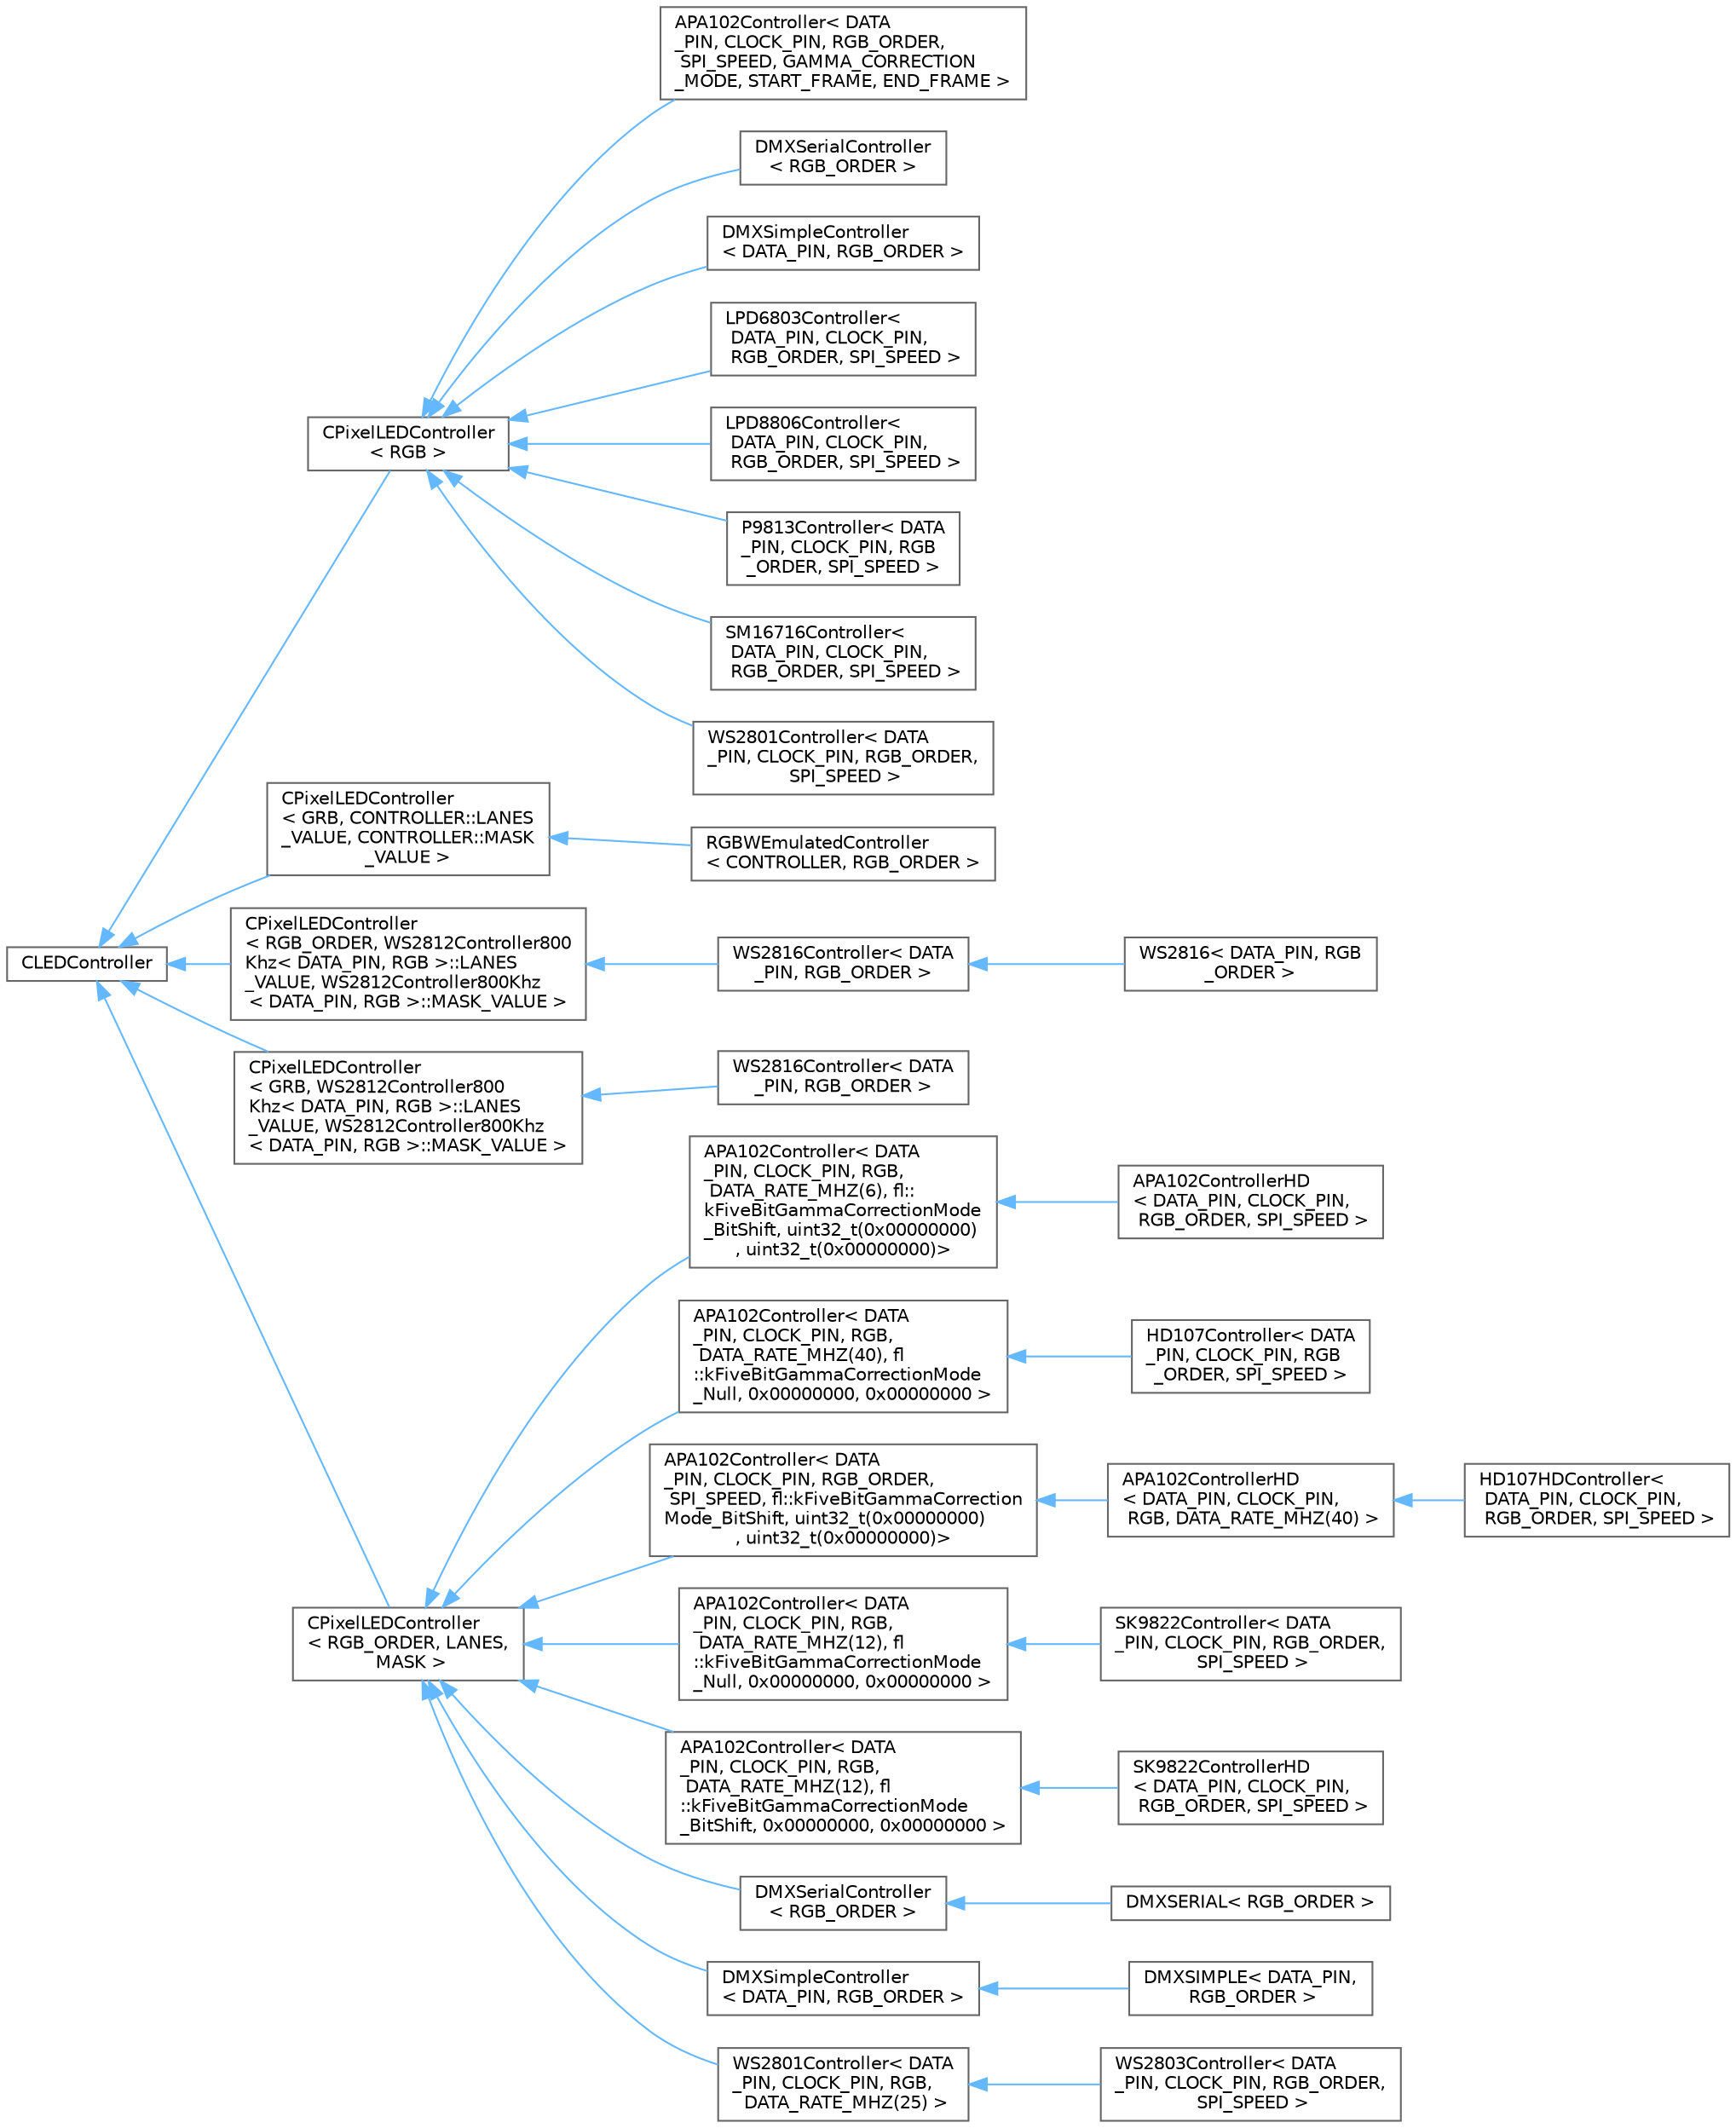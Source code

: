 digraph "Graphical Class Hierarchy"
{
 // LATEX_PDF_SIZE
  bgcolor="transparent";
  edge [fontname=Helvetica,fontsize=10,labelfontname=Helvetica,labelfontsize=10];
  node [fontname=Helvetica,fontsize=10,shape=box,height=0.2,width=0.4];
  rankdir="LR";
  Node0 [id="Node000000",label="CLEDController",height=0.2,width=0.4,color="grey40", fillcolor="white", style="filled",URL="$d6/d2c/class_c_l_e_d_controller.html",tooltip="Base definition for an LED controller."];
  Node0 -> Node1 [id="edge10_Node000000_Node000001",dir="back",color="steelblue1",style="solid",tooltip=" "];
  Node1 [id="Node000001",label="CPixelLEDController\l\< RGB \>",height=0.2,width=0.4,color="grey40", fillcolor="white", style="filled",URL="$d0/dc9/class_c_pixel_l_e_d_controller.html",tooltip=" "];
  Node1 -> Node2 [id="edge11_Node000001_Node000002",dir="back",color="steelblue1",style="solid",tooltip=" "];
  Node2 [id="Node000002",label="APA102Controller\< DATA\l_PIN, CLOCK_PIN, RGB_ORDER,\l SPI_SPEED, GAMMA_CORRECTION\l_MODE, START_FRAME, END_FRAME \>",height=0.2,width=0.4,color="grey40", fillcolor="white", style="filled",URL="$df/d0d/group___clocked_chipsets.html#d4/d96/class_a_p_a102_controller",tooltip="APA102 controller class."];
  Node1 -> Node3 [id="edge12_Node000001_Node000003",dir="back",color="steelblue1",style="solid",tooltip=" "];
  Node3 [id="Node000003",label="DMXSerialController\l\< RGB_ORDER \>",height=0.2,width=0.4,color="grey40", fillcolor="white", style="filled",URL="$d7/d6f/group___clockless_chipsets.html#d9/d0f/class_d_m_x_serial_controller",tooltip="DMX512 based LED controller class, using the DMXSerial library."];
  Node1 -> Node4 [id="edge13_Node000001_Node000004",dir="back",color="steelblue1",style="solid",tooltip=" "];
  Node4 [id="Node000004",label="DMXSimpleController\l\< DATA_PIN, RGB_ORDER \>",height=0.2,width=0.4,color="grey40", fillcolor="white", style="filled",URL="$d7/d6f/group___clockless_chipsets.html#d0/da7/class_d_m_x_simple_controller",tooltip="DMX512 based LED controller class, using the DmxSimple library."];
  Node1 -> Node5 [id="edge14_Node000001_Node000005",dir="back",color="steelblue1",style="solid",tooltip=" "];
  Node5 [id="Node000005",label="LPD6803Controller\<\l DATA_PIN, CLOCK_PIN,\l RGB_ORDER, SPI_SPEED \>",height=0.2,width=0.4,color="grey40", fillcolor="white", style="filled",URL="$df/d0d/group___clocked_chipsets.html#d0/d40/class_l_p_d6803_controller",tooltip="LPD6803 controller class (LPD1101)."];
  Node1 -> Node6 [id="edge15_Node000001_Node000006",dir="back",color="steelblue1",style="solid",tooltip=" "];
  Node6 [id="Node000006",label="LPD8806Controller\<\l DATA_PIN, CLOCK_PIN,\l RGB_ORDER, SPI_SPEED \>",height=0.2,width=0.4,color="grey40", fillcolor="white", style="filled",URL="$df/d0d/group___clocked_chipsets.html#dc/d33/class_l_p_d8806_controller",tooltip="LPD8806 controller class."];
  Node1 -> Node7 [id="edge16_Node000001_Node000007",dir="back",color="steelblue1",style="solid",tooltip=" "];
  Node7 [id="Node000007",label="P9813Controller\< DATA\l_PIN, CLOCK_PIN, RGB\l_ORDER, SPI_SPEED \>",height=0.2,width=0.4,color="grey40", fillcolor="white", style="filled",URL="$df/d0d/group___clocked_chipsets.html#d2/dd6/class_p9813_controller",tooltip="P9813 controller class."];
  Node1 -> Node8 [id="edge17_Node000001_Node000008",dir="back",color="steelblue1",style="solid",tooltip=" "];
  Node8 [id="Node000008",label="SM16716Controller\<\l DATA_PIN, CLOCK_PIN,\l RGB_ORDER, SPI_SPEED \>",height=0.2,width=0.4,color="grey40", fillcolor="white", style="filled",URL="$df/d0d/group___clocked_chipsets.html#d8/df9/class_s_m16716_controller",tooltip="SM16716 controller class."];
  Node1 -> Node9 [id="edge18_Node000001_Node000009",dir="back",color="steelblue1",style="solid",tooltip=" "];
  Node9 [id="Node000009",label="WS2801Controller\< DATA\l_PIN, CLOCK_PIN, RGB_ORDER,\l SPI_SPEED \>",height=0.2,width=0.4,color="grey40", fillcolor="white", style="filled",URL="$df/d0d/group___clocked_chipsets.html#d9/d95/class_w_s2801_controller",tooltip="WS2801 controller class."];
  Node0 -> Node10 [id="edge19_Node000000_Node000010",dir="back",color="steelblue1",style="solid",tooltip=" "];
  Node10 [id="Node000010",label="CPixelLEDController\l\< GRB, CONTROLLER::LANES\l_VALUE, CONTROLLER::MASK\l_VALUE \>",height=0.2,width=0.4,color="grey40", fillcolor="white", style="filled",URL="$d0/dc9/class_c_pixel_l_e_d_controller.html",tooltip=" "];
  Node10 -> Node11 [id="edge20_Node000010_Node000011",dir="back",color="steelblue1",style="solid",tooltip=" "];
  Node11 [id="Node000011",label="RGBWEmulatedController\l\< CONTROLLER, RGB_ORDER \>",height=0.2,width=0.4,color="grey40", fillcolor="white", style="filled",URL="$d4/d28/group___chipsets.html#d5/d83/class_r_g_b_w_emulated_controller",tooltip=" "];
  Node0 -> Node12 [id="edge21_Node000000_Node000012",dir="back",color="steelblue1",style="solid",tooltip=" "];
  Node12 [id="Node000012",label="CPixelLEDController\l\< RGB_ORDER, WS2812Controller800\lKhz\< DATA_PIN, RGB \>::LANES\l_VALUE, WS2812Controller800Khz\l\< DATA_PIN, RGB \>::MASK_VALUE \>",height=0.2,width=0.4,color="grey40", fillcolor="white", style="filled",URL="$d0/dc9/class_c_pixel_l_e_d_controller.html",tooltip=" "];
  Node12 -> Node13 [id="edge22_Node000012_Node000013",dir="back",color="steelblue1",style="solid",tooltip=" "];
  Node13 [id="Node000013",label="WS2816Controller\< DATA\l_PIN, RGB_ORDER \>",height=0.2,width=0.4,color="grey40", fillcolor="white", style="filled",URL="$d4/d28/group___chipsets.html",tooltip=" "];
  Node13 -> Node14 [id="edge23_Node000013_Node000014",dir="back",color="steelblue1",style="solid",tooltip=" "];
  Node14 [id="Node000014",label="WS2816\< DATA_PIN, RGB\l_ORDER \>",height=0.2,width=0.4,color="grey40", fillcolor="white", style="filled",URL="$d7/d6f/group___clockless_chipsets.html#dc/d9f/class_w_s2816",tooltip="WS2816 controller class."];
  Node0 -> Node15 [id="edge24_Node000000_Node000015",dir="back",color="steelblue1",style="solid",tooltip=" "];
  Node15 [id="Node000015",label="CPixelLEDController\l\< GRB, WS2812Controller800\lKhz\< DATA_PIN, RGB \>::LANES\l_VALUE, WS2812Controller800Khz\l\< DATA_PIN, RGB \>::MASK_VALUE \>",height=0.2,width=0.4,color="grey40", fillcolor="white", style="filled",URL="$d0/dc9/class_c_pixel_l_e_d_controller.html",tooltip=" "];
  Node15 -> Node16 [id="edge25_Node000015_Node000016",dir="back",color="steelblue1",style="solid",tooltip=" "];
  Node16 [id="Node000016",label="WS2816Controller\< DATA\l_PIN, RGB_ORDER \>",height=0.2,width=0.4,color="grey40", fillcolor="white", style="filled",URL="$d4/d28/group___chipsets.html#dd/dbc/class_w_s2816_controller",tooltip=" "];
  Node0 -> Node17 [id="edge26_Node000000_Node000017",dir="back",color="steelblue1",style="solid",tooltip=" "];
  Node17 [id="Node000017",label="CPixelLEDController\l\< RGB_ORDER, LANES,\l MASK \>",height=0.2,width=0.4,color="grey40", fillcolor="white", style="filled",URL="$d0/dc9/class_c_pixel_l_e_d_controller.html",tooltip="Template extension of the CLEDController class."];
  Node17 -> Node18 [id="edge27_Node000017_Node000018",dir="back",color="steelblue1",style="solid",tooltip=" "];
  Node18 [id="Node000018",label="APA102Controller\< DATA\l_PIN, CLOCK_PIN, RGB,\l DATA_RATE_MHZ(6), fl::\lkFiveBitGammaCorrectionMode\l_BitShift, uint32_t(0x00000000)\l, uint32_t(0x00000000)\>",height=0.2,width=0.4,color="grey40", fillcolor="white", style="filled",URL="$df/d0d/group___clocked_chipsets.html",tooltip=" "];
  Node18 -> Node19 [id="edge28_Node000018_Node000019",dir="back",color="steelblue1",style="solid",tooltip=" "];
  Node19 [id="Node000019",label="APA102ControllerHD\l\< DATA_PIN, CLOCK_PIN,\l RGB_ORDER, SPI_SPEED \>",height=0.2,width=0.4,color="grey40", fillcolor="white", style="filled",URL="$df/d0d/group___clocked_chipsets.html#d6/dc7/class_a_p_a102_controller_h_d",tooltip="APA102 high definition controller class."];
  Node17 -> Node20 [id="edge29_Node000017_Node000020",dir="back",color="steelblue1",style="solid",tooltip=" "];
  Node20 [id="Node000020",label="APA102Controller\< DATA\l_PIN, CLOCK_PIN, RGB,\l DATA_RATE_MHZ(40), fl\l::kFiveBitGammaCorrectionMode\l_Null, 0x00000000, 0x00000000 \>",height=0.2,width=0.4,color="grey40", fillcolor="white", style="filled",URL="$df/d0d/group___clocked_chipsets.html",tooltip=" "];
  Node20 -> Node21 [id="edge30_Node000020_Node000021",dir="back",color="steelblue1",style="solid",tooltip=" "];
  Node21 [id="Node000021",label="HD107Controller\< DATA\l_PIN, CLOCK_PIN, RGB\l_ORDER, SPI_SPEED \>",height=0.2,width=0.4,color="grey40", fillcolor="white", style="filled",URL="$df/d0d/group___clocked_chipsets.html#d9/d06/class_h_d107_controller",tooltip="HD107 is just the APA102 with a default 40Mhz clock rate."];
  Node17 -> Node22 [id="edge31_Node000017_Node000022",dir="back",color="steelblue1",style="solid",tooltip=" "];
  Node22 [id="Node000022",label="APA102Controller\< DATA\l_PIN, CLOCK_PIN, RGB_ORDER,\l SPI_SPEED, fl::kFiveBitGammaCorrection\lMode_BitShift, uint32_t(0x00000000)\l, uint32_t(0x00000000)\>",height=0.2,width=0.4,color="grey40", fillcolor="white", style="filled",URL="$df/d0d/group___clocked_chipsets.html",tooltip=" "];
  Node22 -> Node23 [id="edge32_Node000022_Node000023",dir="back",color="steelblue1",style="solid",tooltip=" "];
  Node23 [id="Node000023",label="APA102ControllerHD\l\< DATA_PIN, CLOCK_PIN,\l RGB, DATA_RATE_MHZ(40) \>",height=0.2,width=0.4,color="grey40", fillcolor="white", style="filled",URL="$df/d0d/group___clocked_chipsets.html",tooltip=" "];
  Node23 -> Node24 [id="edge33_Node000023_Node000024",dir="back",color="steelblue1",style="solid",tooltip=" "];
  Node24 [id="Node000024",label="HD107HDController\<\l DATA_PIN, CLOCK_PIN,\l RGB_ORDER, SPI_SPEED \>",height=0.2,width=0.4,color="grey40", fillcolor="white", style="filled",URL="$df/d0d/group___clocked_chipsets.html#df/d1e/class_h_d107_h_d_controller",tooltip="HD107HD is just the APA102HD with a default 40Mhz clock rate."];
  Node17 -> Node25 [id="edge34_Node000017_Node000025",dir="back",color="steelblue1",style="solid",tooltip=" "];
  Node25 [id="Node000025",label="APA102Controller\< DATA\l_PIN, CLOCK_PIN, RGB,\l DATA_RATE_MHZ(12), fl\l::kFiveBitGammaCorrectionMode\l_Null, 0x00000000, 0x00000000 \>",height=0.2,width=0.4,color="grey40", fillcolor="white", style="filled",URL="$df/d0d/group___clocked_chipsets.html",tooltip=" "];
  Node25 -> Node26 [id="edge35_Node000025_Node000026",dir="back",color="steelblue1",style="solid",tooltip=" "];
  Node26 [id="Node000026",label="SK9822Controller\< DATA\l_PIN, CLOCK_PIN, RGB_ORDER,\l SPI_SPEED \>",height=0.2,width=0.4,color="grey40", fillcolor="white", style="filled",URL="$df/d0d/group___clocked_chipsets.html#d3/de0/class_s_k9822_controller",tooltip="SK9822 controller class."];
  Node17 -> Node27 [id="edge36_Node000017_Node000027",dir="back",color="steelblue1",style="solid",tooltip=" "];
  Node27 [id="Node000027",label="APA102Controller\< DATA\l_PIN, CLOCK_PIN, RGB,\l DATA_RATE_MHZ(12), fl\l::kFiveBitGammaCorrectionMode\l_BitShift, 0x00000000, 0x00000000 \>",height=0.2,width=0.4,color="grey40", fillcolor="white", style="filled",URL="$df/d0d/group___clocked_chipsets.html",tooltip=" "];
  Node27 -> Node28 [id="edge37_Node000027_Node000028",dir="back",color="steelblue1",style="solid",tooltip=" "];
  Node28 [id="Node000028",label="SK9822ControllerHD\l\< DATA_PIN, CLOCK_PIN,\l RGB_ORDER, SPI_SPEED \>",height=0.2,width=0.4,color="grey40", fillcolor="white", style="filled",URL="$df/d0d/group___clocked_chipsets.html#da/d45/class_s_k9822_controller_h_d",tooltip="SK9822 controller class."];
  Node17 -> Node29 [id="edge38_Node000017_Node000029",dir="back",color="steelblue1",style="solid",tooltip=" "];
  Node29 [id="Node000029",label="DMXSerialController\l\< RGB_ORDER \>",height=0.2,width=0.4,color="grey40", fillcolor="white", style="filled",URL="$d7/d6f/group___clockless_chipsets.html",tooltip=" "];
  Node29 -> Node30 [id="edge39_Node000029_Node000030",dir="back",color="steelblue1",style="solid",tooltip=" "];
  Node30 [id="Node000030",label="DMXSERIAL\< RGB_ORDER \>",height=0.2,width=0.4,color="grey40", fillcolor="white", style="filled",URL="$d7/d6f/group___clockless_chipsets.html#df/d73/class_d_m_x_s_e_r_i_a_l",tooltip="DMX512 based LED controller class, using the DMXSerial library."];
  Node17 -> Node31 [id="edge40_Node000017_Node000031",dir="back",color="steelblue1",style="solid",tooltip=" "];
  Node31 [id="Node000031",label="DMXSimpleController\l\< DATA_PIN, RGB_ORDER \>",height=0.2,width=0.4,color="grey40", fillcolor="white", style="filled",URL="$d7/d6f/group___clockless_chipsets.html",tooltip=" "];
  Node31 -> Node32 [id="edge41_Node000031_Node000032",dir="back",color="steelblue1",style="solid",tooltip=" "];
  Node32 [id="Node000032",label="DMXSIMPLE\< DATA_PIN,\l RGB_ORDER \>",height=0.2,width=0.4,color="grey40", fillcolor="white", style="filled",URL="$d7/d6f/group___clockless_chipsets.html#da/d31/class_d_m_x_s_i_m_p_l_e",tooltip="DMX512 based LED controller class, using the DmxSimple library."];
  Node17 -> Node33 [id="edge42_Node000017_Node000033",dir="back",color="steelblue1",style="solid",tooltip=" "];
  Node33 [id="Node000033",label="WS2801Controller\< DATA\l_PIN, CLOCK_PIN, RGB,\l DATA_RATE_MHZ(25) \>",height=0.2,width=0.4,color="grey40", fillcolor="white", style="filled",URL="$df/d0d/group___clocked_chipsets.html",tooltip=" "];
  Node33 -> Node34 [id="edge43_Node000033_Node000034",dir="back",color="steelblue1",style="solid",tooltip=" "];
  Node34 [id="Node000034",label="WS2803Controller\< DATA\l_PIN, CLOCK_PIN, RGB_ORDER,\l SPI_SPEED \>",height=0.2,width=0.4,color="grey40", fillcolor="white", style="filled",URL="$df/d0d/group___clocked_chipsets.html#dc/d28/class_w_s2803_controller",tooltip="WS2803 controller class."];
}
